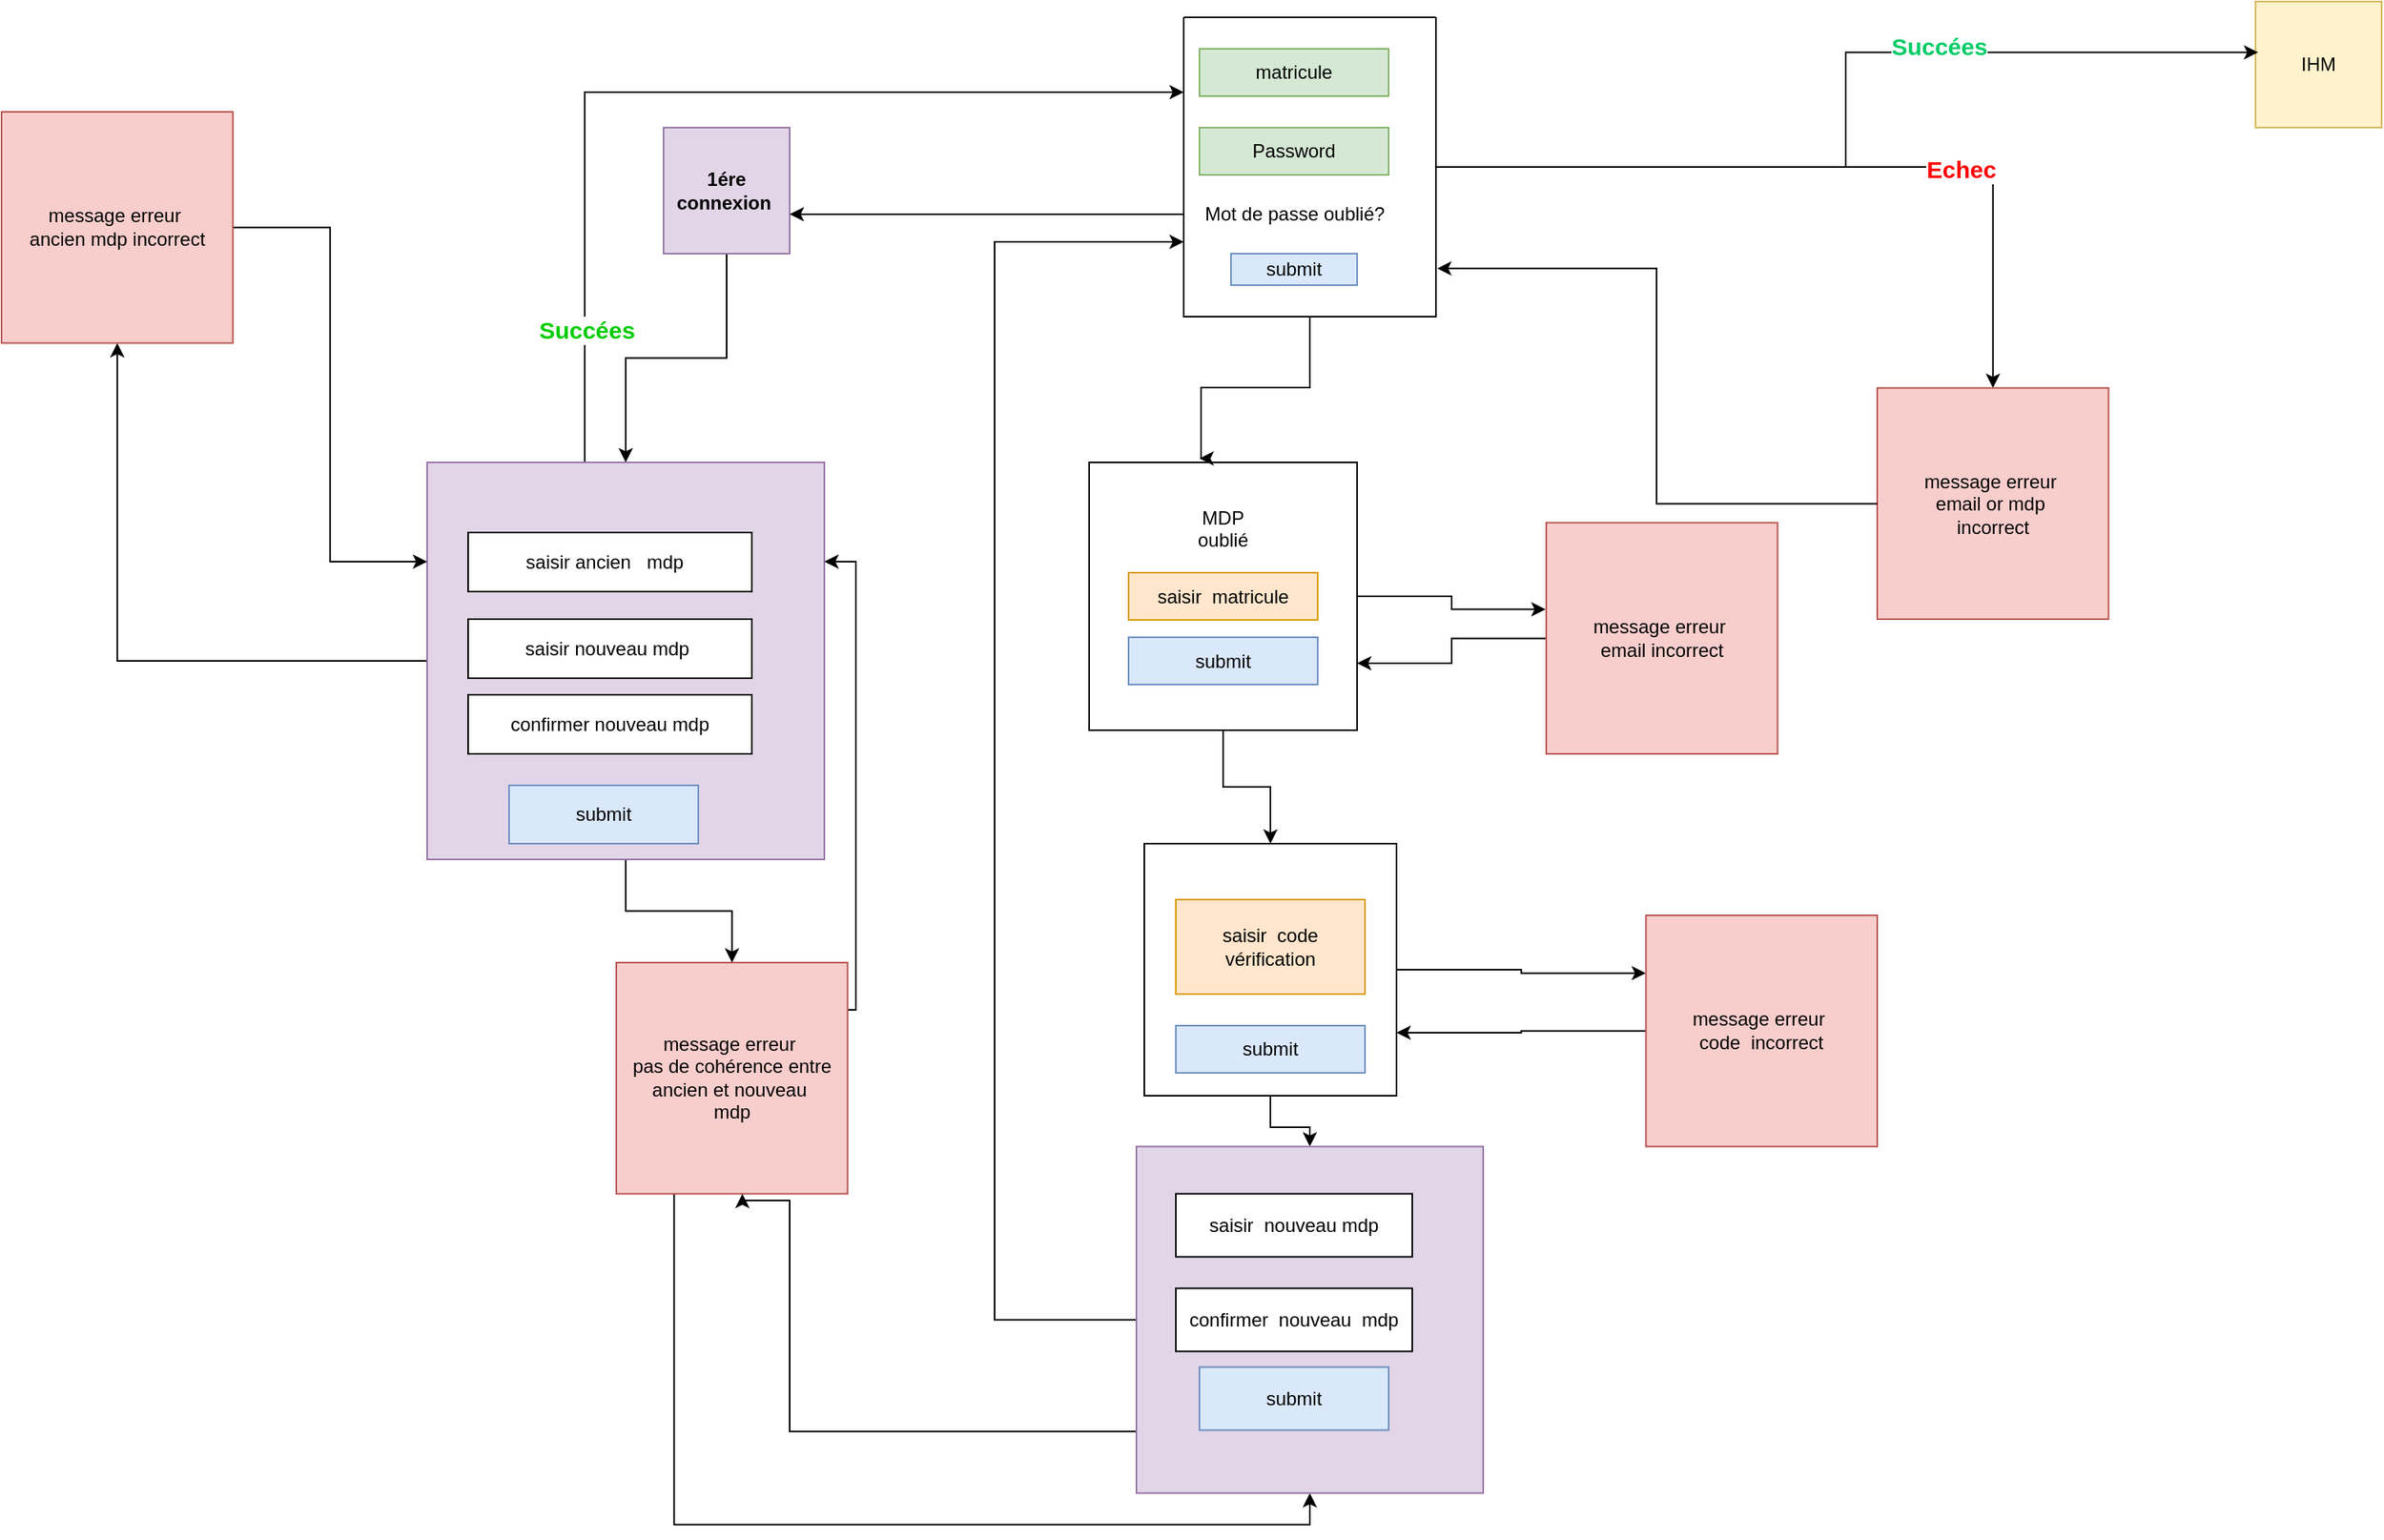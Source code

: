 <mxfile version="28.1.2">
  <diagram name="Page-1" id="HbWn4fBAT66-o-Pd7Z7B">
    <mxGraphModel dx="2430" dy="1111" grid="1" gridSize="10" guides="1" tooltips="1" connect="1" arrows="1" fold="1" page="1" pageScale="1" pageWidth="827" pageHeight="1169" math="0" shadow="0">
      <root>
        <mxCell id="0" />
        <mxCell id="1" parent="0" />
        <mxCell id="hHqcD5JZKNowdcuXRPlC-10" style="edgeStyle=orthogonalEdgeStyle;rounded=0;orthogonalLoop=1;jettySize=auto;html=1;entryX=0.5;entryY=0;entryDx=0;entryDy=0;" edge="1" parent="1" source="TjdyM8zFQbpC29eJfy2d-1" target="TjdyM8zFQbpC29eJfy2d-2">
          <mxGeometry relative="1" as="geometry" />
        </mxCell>
        <mxCell id="TjdyM8zFQbpC29eJfy2d-1" value="MDP&lt;div&gt;oublié&lt;/div&gt;&lt;div&gt;&lt;br&gt;&lt;/div&gt;&lt;div&gt;&lt;br&gt;&lt;/div&gt;&lt;div&gt;&lt;br&gt;&lt;/div&gt;&lt;div&gt;&lt;br&gt;&lt;/div&gt;&lt;div&gt;&lt;br&gt;&lt;/div&gt;&lt;div&gt;&amp;nbsp;&lt;/div&gt;" style="whiteSpace=wrap;html=1;aspect=fixed;" parent="1" vertex="1">
          <mxGeometry x="-100" y="322.5" width="170" height="170" as="geometry" />
        </mxCell>
        <mxCell id="hHqcD5JZKNowdcuXRPlC-16" style="edgeStyle=orthogonalEdgeStyle;rounded=0;orthogonalLoop=1;jettySize=auto;html=1;entryX=0;entryY=0.25;entryDx=0;entryDy=0;" edge="1" parent="1" source="TjdyM8zFQbpC29eJfy2d-2" target="hHqcD5JZKNowdcuXRPlC-13">
          <mxGeometry relative="1" as="geometry" />
        </mxCell>
        <mxCell id="hHqcD5JZKNowdcuXRPlC-40" style="edgeStyle=orthogonalEdgeStyle;rounded=0;orthogonalLoop=1;jettySize=auto;html=1;" edge="1" parent="1" source="TjdyM8zFQbpC29eJfy2d-2" target="hHqcD5JZKNowdcuXRPlC-33">
          <mxGeometry relative="1" as="geometry" />
        </mxCell>
        <mxCell id="TjdyM8zFQbpC29eJfy2d-2" value="" style="whiteSpace=wrap;html=1;aspect=fixed;" parent="1" vertex="1">
          <mxGeometry x="-65" y="564.5" width="160" height="160" as="geometry" />
        </mxCell>
        <mxCell id="TjdyM8zFQbpC29eJfy2d-3" value="IHM" style="whiteSpace=wrap;html=1;aspect=fixed;fillColor=#fff2cc;strokeColor=#d6b656;" parent="1" vertex="1">
          <mxGeometry x="640" y="30" width="80" height="80" as="geometry" />
        </mxCell>
        <mxCell id="TjdyM8zFQbpC29eJfy2d-49" style="edgeStyle=orthogonalEdgeStyle;rounded=0;orthogonalLoop=1;jettySize=auto;html=1;" parent="1" source="TjdyM8zFQbpC29eJfy2d-8" edge="1">
          <mxGeometry relative="1" as="geometry">
            <mxPoint x="-30" y="320" as="targetPoint" />
            <Array as="points">
              <mxPoint x="40" y="275" />
              <mxPoint x="-29" y="275" />
              <mxPoint x="-29" y="320" />
            </Array>
          </mxGeometry>
        </mxCell>
        <mxCell id="hHqcD5JZKNowdcuXRPlC-5" style="edgeStyle=orthogonalEdgeStyle;rounded=0;orthogonalLoop=1;jettySize=auto;html=1;" edge="1" parent="1" source="TjdyM8zFQbpC29eJfy2d-8" target="hHqcD5JZKNowdcuXRPlC-4">
          <mxGeometry relative="1" as="geometry" />
        </mxCell>
        <mxCell id="hHqcD5JZKNowdcuXRPlC-8" value="&lt;font style=&quot;color: rgb(255, 0, 0); font-size: 15px;&quot;&gt;&lt;b&gt;Echec&lt;/b&gt;&lt;/font&gt;" style="edgeLabel;html=1;align=center;verticalAlign=middle;resizable=0;points=[];" vertex="1" connectable="0" parent="hHqcD5JZKNowdcuXRPlC-5">
          <mxGeometry x="0.348" y="-1" relative="1" as="geometry">
            <mxPoint as="offset" />
          </mxGeometry>
        </mxCell>
        <mxCell id="TjdyM8zFQbpC29eJfy2d-8" value="" style="swimlane;startSize=0;" parent="1" vertex="1">
          <mxGeometry x="-40" y="40" width="160" height="190" as="geometry" />
        </mxCell>
        <mxCell id="TjdyM8zFQbpC29eJfy2d-9" value="matricule" style="rounded=0;whiteSpace=wrap;html=1;fillColor=#d5e8d4;strokeColor=#82b366;" parent="TjdyM8zFQbpC29eJfy2d-8" vertex="1">
          <mxGeometry x="10" y="20" width="120" height="30" as="geometry" />
        </mxCell>
        <mxCell id="TjdyM8zFQbpC29eJfy2d-10" value="Password" style="rounded=0;whiteSpace=wrap;html=1;fillColor=#d5e8d4;strokeColor=#82b366;" parent="TjdyM8zFQbpC29eJfy2d-8" vertex="1">
          <mxGeometry x="10" y="70" width="120" height="30" as="geometry" />
        </mxCell>
        <mxCell id="TjdyM8zFQbpC29eJfy2d-11" value="submit" style="rounded=0;whiteSpace=wrap;html=1;fillColor=#dae8fc;strokeColor=#6c8ebf;" parent="TjdyM8zFQbpC29eJfy2d-8" vertex="1">
          <mxGeometry x="30" y="150" width="80" height="20" as="geometry" />
        </mxCell>
        <mxCell id="TjdyM8zFQbpC29eJfy2d-40" value="Mot de passe oublié?" style="text;html=1;align=center;verticalAlign=middle;resizable=0;points=[];autosize=1;strokeColor=none;fillColor=none;" parent="TjdyM8zFQbpC29eJfy2d-8" vertex="1">
          <mxGeometry y="110" width="140" height="30" as="geometry" />
        </mxCell>
        <mxCell id="TjdyM8zFQbpC29eJfy2d-42" value="saisir&amp;nbsp; matricule" style="rounded=0;whiteSpace=wrap;html=1;fillColor=#ffe6cc;strokeColor=#d79b00;" parent="1" vertex="1">
          <mxGeometry x="-75" y="392.5" width="120" height="30" as="geometry" />
        </mxCell>
        <mxCell id="TjdyM8zFQbpC29eJfy2d-44" value="saisir&amp;nbsp; code vérification" style="rounded=0;whiteSpace=wrap;html=1;fillColor=#ffe6cc;strokeColor=#d79b00;" parent="1" vertex="1">
          <mxGeometry x="-45" y="600" width="120" height="60" as="geometry" />
        </mxCell>
        <mxCell id="TjdyM8zFQbpC29eJfy2d-45" value="submit" style="rounded=0;whiteSpace=wrap;html=1;fillColor=#dae8fc;strokeColor=#6c8ebf;" parent="1" vertex="1">
          <mxGeometry x="-75" y="433.5" width="120" height="30" as="geometry" />
        </mxCell>
        <mxCell id="hHqcD5JZKNowdcuXRPlC-31" style="edgeStyle=orthogonalEdgeStyle;rounded=0;orthogonalLoop=1;jettySize=auto;html=1;entryX=0.5;entryY=0;entryDx=0;entryDy=0;" edge="1" parent="1" source="RMezayaGzcDHLrbHB1K9-2" target="RMezayaGzcDHLrbHB1K9-4">
          <mxGeometry relative="1" as="geometry" />
        </mxCell>
        <mxCell id="RMezayaGzcDHLrbHB1K9-2" value="&lt;b&gt;1ére connexion&amp;nbsp;&lt;/b&gt;" style="whiteSpace=wrap;html=1;aspect=fixed;fillColor=#e1d5e7;strokeColor=#9673a6;" parent="1" vertex="1">
          <mxGeometry x="-370" y="110" width="80" height="80" as="geometry" />
        </mxCell>
        <mxCell id="RMezayaGzcDHLrbHB1K9-3" style="edgeStyle=orthogonalEdgeStyle;rounded=0;orthogonalLoop=1;jettySize=auto;html=1;" parent="1" source="TjdyM8zFQbpC29eJfy2d-40" target="RMezayaGzcDHLrbHB1K9-2" edge="1">
          <mxGeometry relative="1" as="geometry">
            <Array as="points">
              <mxPoint x="-240" y="165" />
              <mxPoint x="-240" y="165" />
            </Array>
          </mxGeometry>
        </mxCell>
        <mxCell id="RMezayaGzcDHLrbHB1K9-10" style="edgeStyle=orthogonalEdgeStyle;rounded=0;orthogonalLoop=1;jettySize=auto;html=1;entryX=0;entryY=0.25;entryDx=0;entryDy=0;" parent="1" source="RMezayaGzcDHLrbHB1K9-4" target="TjdyM8zFQbpC29eJfy2d-8" edge="1">
          <mxGeometry relative="1" as="geometry">
            <Array as="points">
              <mxPoint x="-420" y="88" />
            </Array>
          </mxGeometry>
        </mxCell>
        <mxCell id="hHqcD5JZKNowdcuXRPlC-29" value="&lt;font style=&quot;font-size: 15px; color: rgb(0, 204, 0);&quot;&gt;&lt;b&gt;Succées&lt;/b&gt;&lt;/font&gt;" style="edgeLabel;html=1;align=center;verticalAlign=middle;resizable=0;points=[];" vertex="1" connectable="0" parent="RMezayaGzcDHLrbHB1K9-10">
          <mxGeometry x="-0.725" y="-1" relative="1" as="geometry">
            <mxPoint as="offset" />
          </mxGeometry>
        </mxCell>
        <mxCell id="hHqcD5JZKNowdcuXRPlC-22" style="edgeStyle=orthogonalEdgeStyle;rounded=0;orthogonalLoop=1;jettySize=auto;html=1;" edge="1" parent="1" source="RMezayaGzcDHLrbHB1K9-4" target="hHqcD5JZKNowdcuXRPlC-19">
          <mxGeometry relative="1" as="geometry" />
        </mxCell>
        <mxCell id="hHqcD5JZKNowdcuXRPlC-25" style="edgeStyle=orthogonalEdgeStyle;rounded=0;orthogonalLoop=1;jettySize=auto;html=1;" edge="1" parent="1" source="RMezayaGzcDHLrbHB1K9-4" target="hHqcD5JZKNowdcuXRPlC-20">
          <mxGeometry relative="1" as="geometry" />
        </mxCell>
        <mxCell id="RMezayaGzcDHLrbHB1K9-4" value="" style="whiteSpace=wrap;html=1;aspect=fixed;fillColor=#e1d5e7;strokeColor=#9673a6;" parent="1" vertex="1">
          <mxGeometry x="-520" y="322.5" width="252" height="252" as="geometry" />
        </mxCell>
        <mxCell id="RMezayaGzcDHLrbHB1K9-6" value="saisir ancien&amp;nbsp; &amp;nbsp;mdp&amp;nbsp;&amp;nbsp;" style="rounded=0;whiteSpace=wrap;html=1;" parent="1" vertex="1">
          <mxGeometry x="-494" y="367" width="180" height="37.5" as="geometry" />
        </mxCell>
        <mxCell id="RMezayaGzcDHLrbHB1K9-7" value="saisir nouveau mdp&amp;nbsp;" style="rounded=0;whiteSpace=wrap;html=1;" parent="1" vertex="1">
          <mxGeometry x="-494" y="422" width="180" height="37.5" as="geometry" />
        </mxCell>
        <mxCell id="RMezayaGzcDHLrbHB1K9-9" value="submit" style="rounded=0;whiteSpace=wrap;html=1;fillColor=#dae8fc;strokeColor=#6c8ebf;" parent="1" vertex="1">
          <mxGeometry x="-468" y="527.5" width="120" height="37" as="geometry" />
        </mxCell>
        <mxCell id="RMezayaGzcDHLrbHB1K9-12" value="confirmer nouveau mdp" style="rounded=0;whiteSpace=wrap;html=1;" parent="1" vertex="1">
          <mxGeometry x="-494" y="470" width="180" height="37.5" as="geometry" />
        </mxCell>
        <mxCell id="hHqcD5JZKNowdcuXRPlC-4" value="message erreur&amp;nbsp;&lt;div&gt;email or mdp&amp;nbsp;&lt;/div&gt;&lt;div&gt;incorrect&lt;/div&gt;" style="whiteSpace=wrap;html=1;aspect=fixed;fillColor=#f8cecc;strokeColor=#b85450;" vertex="1" parent="1">
          <mxGeometry x="400" y="275.25" width="146.75" height="146.75" as="geometry" />
        </mxCell>
        <mxCell id="hHqcD5JZKNowdcuXRPlC-6" style="edgeStyle=orthogonalEdgeStyle;rounded=0;orthogonalLoop=1;jettySize=auto;html=1;entryX=0.021;entryY=0.403;entryDx=0;entryDy=0;entryPerimeter=0;" edge="1" parent="1" source="TjdyM8zFQbpC29eJfy2d-8" target="TjdyM8zFQbpC29eJfy2d-3">
          <mxGeometry relative="1" as="geometry" />
        </mxCell>
        <mxCell id="hHqcD5JZKNowdcuXRPlC-7" value="&lt;b&gt;&lt;font style=&quot;color: rgb(0, 204, 102); font-size: 15px;&quot;&gt;Succées&lt;/font&gt;&lt;/b&gt;" style="edgeLabel;html=1;align=center;verticalAlign=middle;resizable=0;points=[];" vertex="1" connectable="0" parent="hHqcD5JZKNowdcuXRPlC-6">
          <mxGeometry x="0.317" y="4" relative="1" as="geometry">
            <mxPoint as="offset" />
          </mxGeometry>
        </mxCell>
        <mxCell id="hHqcD5JZKNowdcuXRPlC-9" style="edgeStyle=orthogonalEdgeStyle;rounded=0;orthogonalLoop=1;jettySize=auto;html=1;entryX=1.005;entryY=0.839;entryDx=0;entryDy=0;entryPerimeter=0;" edge="1" parent="1" source="hHqcD5JZKNowdcuXRPlC-4" target="TjdyM8zFQbpC29eJfy2d-8">
          <mxGeometry relative="1" as="geometry" />
        </mxCell>
        <mxCell id="hHqcD5JZKNowdcuXRPlC-17" style="edgeStyle=orthogonalEdgeStyle;rounded=0;orthogonalLoop=1;jettySize=auto;html=1;entryX=1;entryY=0.75;entryDx=0;entryDy=0;" edge="1" parent="1" source="hHqcD5JZKNowdcuXRPlC-12" target="TjdyM8zFQbpC29eJfy2d-1">
          <mxGeometry relative="1" as="geometry" />
        </mxCell>
        <mxCell id="hHqcD5JZKNowdcuXRPlC-12" value="message erreur&amp;nbsp;&lt;div&gt;email incorrect&lt;/div&gt;" style="whiteSpace=wrap;html=1;aspect=fixed;fillColor=#f8cecc;strokeColor=#b85450;" vertex="1" parent="1">
          <mxGeometry x="190" y="360.75" width="146.75" height="146.75" as="geometry" />
        </mxCell>
        <mxCell id="hHqcD5JZKNowdcuXRPlC-18" style="edgeStyle=orthogonalEdgeStyle;rounded=0;orthogonalLoop=1;jettySize=auto;html=1;entryX=1;entryY=0.75;entryDx=0;entryDy=0;" edge="1" parent="1" source="hHqcD5JZKNowdcuXRPlC-13" target="TjdyM8zFQbpC29eJfy2d-2">
          <mxGeometry relative="1" as="geometry" />
        </mxCell>
        <mxCell id="hHqcD5JZKNowdcuXRPlC-13" value="message erreur&amp;nbsp;&lt;div&gt;code&amp;nbsp; incorrect&lt;/div&gt;" style="whiteSpace=wrap;html=1;aspect=fixed;fillColor=#f8cecc;strokeColor=#b85450;" vertex="1" parent="1">
          <mxGeometry x="253.25" y="610" width="146.75" height="146.75" as="geometry" />
        </mxCell>
        <mxCell id="hHqcD5JZKNowdcuXRPlC-15" style="edgeStyle=orthogonalEdgeStyle;rounded=0;orthogonalLoop=1;jettySize=auto;html=1;entryX=-0.003;entryY=0.375;entryDx=0;entryDy=0;entryPerimeter=0;" edge="1" parent="1" source="TjdyM8zFQbpC29eJfy2d-1" target="hHqcD5JZKNowdcuXRPlC-12">
          <mxGeometry relative="1" as="geometry" />
        </mxCell>
        <mxCell id="hHqcD5JZKNowdcuXRPlC-24" style="edgeStyle=orthogonalEdgeStyle;rounded=0;orthogonalLoop=1;jettySize=auto;html=1;entryX=0;entryY=0.25;entryDx=0;entryDy=0;" edge="1" parent="1" source="hHqcD5JZKNowdcuXRPlC-19" target="RMezayaGzcDHLrbHB1K9-4">
          <mxGeometry relative="1" as="geometry" />
        </mxCell>
        <mxCell id="hHqcD5JZKNowdcuXRPlC-19" value="message erreur&amp;nbsp;&lt;div&gt;ancien mdp incorrect&lt;/div&gt;" style="whiteSpace=wrap;html=1;aspect=fixed;fillColor=#f8cecc;strokeColor=#b85450;" vertex="1" parent="1">
          <mxGeometry x="-790" y="100" width="146.75" height="146.75" as="geometry" />
        </mxCell>
        <mxCell id="hHqcD5JZKNowdcuXRPlC-28" style="edgeStyle=orthogonalEdgeStyle;rounded=0;orthogonalLoop=1;jettySize=auto;html=1;entryX=1;entryY=0.25;entryDx=0;entryDy=0;" edge="1" parent="1" source="hHqcD5JZKNowdcuXRPlC-20" target="RMezayaGzcDHLrbHB1K9-4">
          <mxGeometry relative="1" as="geometry">
            <Array as="points">
              <mxPoint x="-248" y="670" />
              <mxPoint x="-248" y="385" />
            </Array>
          </mxGeometry>
        </mxCell>
        <mxCell id="hHqcD5JZKNowdcuXRPlC-45" style="edgeStyle=orthogonalEdgeStyle;rounded=0;orthogonalLoop=1;jettySize=auto;html=1;entryX=0.5;entryY=1;entryDx=0;entryDy=0;exitX=0.25;exitY=1;exitDx=0;exitDy=0;" edge="1" parent="1" source="hHqcD5JZKNowdcuXRPlC-20" target="hHqcD5JZKNowdcuXRPlC-33">
          <mxGeometry relative="1" as="geometry" />
        </mxCell>
        <mxCell id="hHqcD5JZKNowdcuXRPlC-20" value="message erreur&amp;nbsp;&lt;div&gt;pas de cohérence entre ancien et nouveau&amp;nbsp;&lt;/div&gt;&lt;div&gt;mdp&lt;/div&gt;" style="whiteSpace=wrap;html=1;aspect=fixed;fillColor=#f8cecc;strokeColor=#b85450;" vertex="1" parent="1">
          <mxGeometry x="-400" y="640" width="146.75" height="146.75" as="geometry" />
        </mxCell>
        <mxCell id="hHqcD5JZKNowdcuXRPlC-44" style="edgeStyle=orthogonalEdgeStyle;rounded=0;orthogonalLoop=1;jettySize=auto;html=1;exitX=0;exitY=0.5;exitDx=0;exitDy=0;entryX=0;entryY=0.75;entryDx=0;entryDy=0;" edge="1" parent="1" source="hHqcD5JZKNowdcuXRPlC-33" target="TjdyM8zFQbpC29eJfy2d-8">
          <mxGeometry relative="1" as="geometry">
            <Array as="points">
              <mxPoint x="-160" y="867" />
              <mxPoint x="-160" y="183" />
            </Array>
          </mxGeometry>
        </mxCell>
        <mxCell id="hHqcD5JZKNowdcuXRPlC-46" style="edgeStyle=orthogonalEdgeStyle;rounded=0;orthogonalLoop=1;jettySize=auto;html=1;exitX=0.025;exitY=0.822;exitDx=0;exitDy=0;exitPerimeter=0;" edge="1" parent="1" source="hHqcD5JZKNowdcuXRPlC-33" target="hHqcD5JZKNowdcuXRPlC-20">
          <mxGeometry relative="1" as="geometry">
            <mxPoint x="-100" y="930" as="sourcePoint" />
            <mxPoint x="-320" y="790" as="targetPoint" />
            <Array as="points">
              <mxPoint x="-290" y="938" />
              <mxPoint x="-290" y="791" />
              <mxPoint x="-320" y="791" />
            </Array>
          </mxGeometry>
        </mxCell>
        <mxCell id="hHqcD5JZKNowdcuXRPlC-33" value="" style="whiteSpace=wrap;html=1;aspect=fixed;fillColor=#e1d5e7;strokeColor=#9673a6;" vertex="1" parent="1">
          <mxGeometry x="-70" y="756.75" width="220" height="220" as="geometry" />
        </mxCell>
        <mxCell id="hHqcD5JZKNowdcuXRPlC-36" value="saisir&amp;nbsp; nouveau mdp" style="rounded=0;whiteSpace=wrap;html=1;" vertex="1" parent="1">
          <mxGeometry x="-45" y="786.75" width="150" height="40" as="geometry" />
        </mxCell>
        <mxCell id="hHqcD5JZKNowdcuXRPlC-37" value="confirmer&amp;nbsp; nouveau&amp;nbsp; mdp" style="rounded=0;whiteSpace=wrap;html=1;" vertex="1" parent="1">
          <mxGeometry x="-45" y="846.75" width="150" height="40" as="geometry" />
        </mxCell>
        <mxCell id="hHqcD5JZKNowdcuXRPlC-38" value="submit" style="rounded=0;whiteSpace=wrap;html=1;fillColor=#dae8fc;strokeColor=#6c8ebf;" vertex="1" parent="1">
          <mxGeometry x="-30" y="896.75" width="120" height="40" as="geometry" />
        </mxCell>
        <mxCell id="hHqcD5JZKNowdcuXRPlC-47" value="submit" style="rounded=0;whiteSpace=wrap;html=1;fillColor=#dae8fc;strokeColor=#6c8ebf;" vertex="1" parent="1">
          <mxGeometry x="-45" y="680" width="120" height="30" as="geometry" />
        </mxCell>
      </root>
    </mxGraphModel>
  </diagram>
</mxfile>
